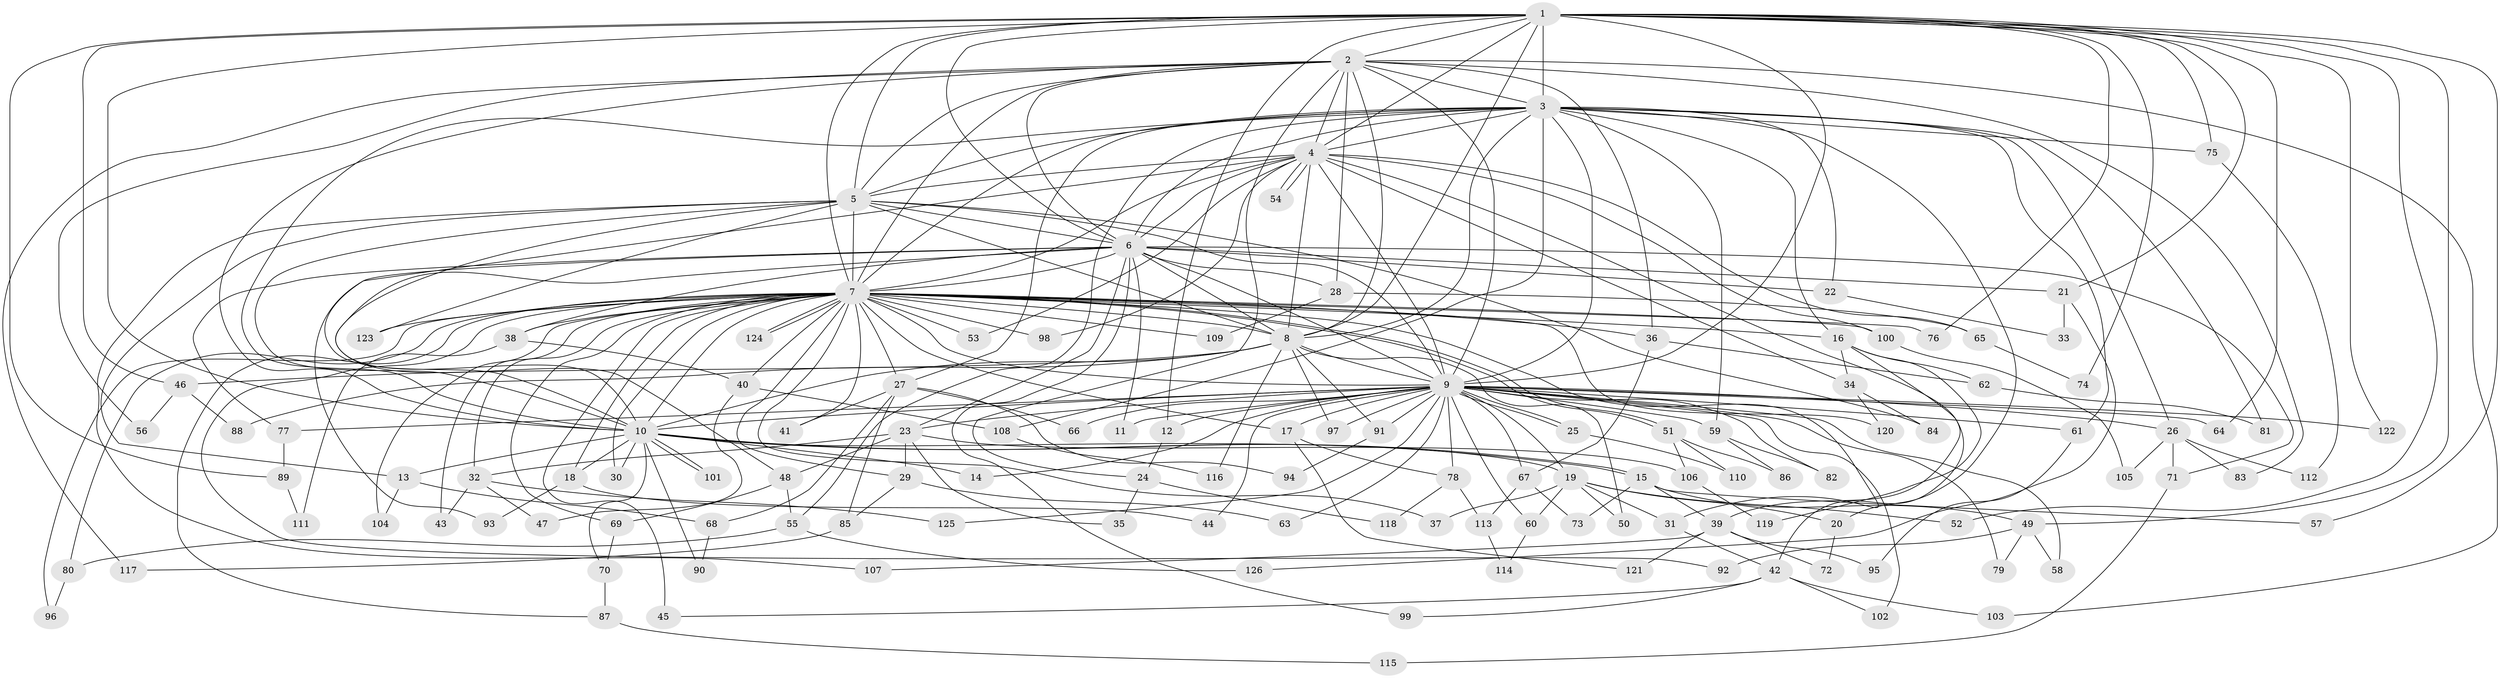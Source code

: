// coarse degree distribution, {23: 0.010869565217391304, 38: 0.010869565217391304, 19: 0.010869565217391304, 15: 0.010869565217391304, 14: 0.010869565217391304, 18: 0.021739130434782608, 32: 0.010869565217391304, 2: 0.4891304347826087, 3: 0.18478260869565216, 4: 0.11956521739130435, 10: 0.010869565217391304, 8: 0.021739130434782608, 9: 0.010869565217391304, 6: 0.021739130434782608, 7: 0.010869565217391304, 5: 0.03260869565217391, 1: 0.010869565217391304}
// Generated by graph-tools (version 1.1) at 2025/23/03/03/25 07:23:44]
// undirected, 126 vertices, 277 edges
graph export_dot {
graph [start="1"]
  node [color=gray90,style=filled];
  1;
  2;
  3;
  4;
  5;
  6;
  7;
  8;
  9;
  10;
  11;
  12;
  13;
  14;
  15;
  16;
  17;
  18;
  19;
  20;
  21;
  22;
  23;
  24;
  25;
  26;
  27;
  28;
  29;
  30;
  31;
  32;
  33;
  34;
  35;
  36;
  37;
  38;
  39;
  40;
  41;
  42;
  43;
  44;
  45;
  46;
  47;
  48;
  49;
  50;
  51;
  52;
  53;
  54;
  55;
  56;
  57;
  58;
  59;
  60;
  61;
  62;
  63;
  64;
  65;
  66;
  67;
  68;
  69;
  70;
  71;
  72;
  73;
  74;
  75;
  76;
  77;
  78;
  79;
  80;
  81;
  82;
  83;
  84;
  85;
  86;
  87;
  88;
  89;
  90;
  91;
  92;
  93;
  94;
  95;
  96;
  97;
  98;
  99;
  100;
  101;
  102;
  103;
  104;
  105;
  106;
  107;
  108;
  109;
  110;
  111;
  112;
  113;
  114;
  115;
  116;
  117;
  118;
  119;
  120;
  121;
  122;
  123;
  124;
  125;
  126;
  1 -- 2;
  1 -- 3;
  1 -- 4;
  1 -- 5;
  1 -- 6;
  1 -- 7;
  1 -- 8;
  1 -- 9;
  1 -- 10;
  1 -- 12;
  1 -- 21;
  1 -- 46;
  1 -- 49;
  1 -- 52;
  1 -- 57;
  1 -- 64;
  1 -- 74;
  1 -- 75;
  1 -- 76;
  1 -- 89;
  1 -- 122;
  2 -- 3;
  2 -- 4;
  2 -- 5;
  2 -- 6;
  2 -- 7;
  2 -- 8;
  2 -- 9;
  2 -- 10;
  2 -- 24;
  2 -- 28;
  2 -- 36;
  2 -- 56;
  2 -- 83;
  2 -- 103;
  2 -- 117;
  3 -- 4;
  3 -- 5;
  3 -- 6;
  3 -- 7;
  3 -- 8;
  3 -- 9;
  3 -- 10;
  3 -- 16;
  3 -- 20;
  3 -- 22;
  3 -- 26;
  3 -- 27;
  3 -- 55;
  3 -- 59;
  3 -- 61;
  3 -- 75;
  3 -- 81;
  3 -- 108;
  4 -- 5;
  4 -- 6;
  4 -- 7;
  4 -- 8;
  4 -- 9;
  4 -- 10;
  4 -- 34;
  4 -- 42;
  4 -- 53;
  4 -- 54;
  4 -- 54;
  4 -- 65;
  4 -- 98;
  4 -- 100;
  5 -- 6;
  5 -- 7;
  5 -- 8;
  5 -- 9;
  5 -- 10;
  5 -- 13;
  5 -- 48;
  5 -- 84;
  5 -- 107;
  5 -- 123;
  6 -- 7;
  6 -- 8;
  6 -- 9;
  6 -- 10;
  6 -- 11;
  6 -- 21;
  6 -- 22;
  6 -- 23;
  6 -- 28;
  6 -- 38;
  6 -- 71;
  6 -- 77;
  6 -- 93;
  6 -- 99;
  7 -- 8;
  7 -- 9;
  7 -- 10;
  7 -- 16;
  7 -- 17;
  7 -- 18;
  7 -- 27;
  7 -- 29;
  7 -- 30;
  7 -- 31;
  7 -- 32;
  7 -- 36;
  7 -- 37;
  7 -- 38;
  7 -- 40;
  7 -- 41;
  7 -- 43;
  7 -- 45;
  7 -- 51;
  7 -- 51;
  7 -- 53;
  7 -- 69;
  7 -- 76;
  7 -- 80;
  7 -- 87;
  7 -- 92;
  7 -- 96;
  7 -- 98;
  7 -- 100;
  7 -- 104;
  7 -- 109;
  7 -- 120;
  7 -- 123;
  7 -- 124;
  7 -- 124;
  8 -- 9;
  8 -- 10;
  8 -- 46;
  8 -- 50;
  8 -- 88;
  8 -- 91;
  8 -- 97;
  8 -- 116;
  9 -- 10;
  9 -- 11;
  9 -- 12;
  9 -- 14;
  9 -- 17;
  9 -- 19;
  9 -- 23;
  9 -- 25;
  9 -- 25;
  9 -- 26;
  9 -- 44;
  9 -- 58;
  9 -- 59;
  9 -- 60;
  9 -- 61;
  9 -- 63;
  9 -- 64;
  9 -- 66;
  9 -- 67;
  9 -- 77;
  9 -- 78;
  9 -- 79;
  9 -- 82;
  9 -- 91;
  9 -- 97;
  9 -- 102;
  9 -- 122;
  9 -- 125;
  10 -- 13;
  10 -- 14;
  10 -- 15;
  10 -- 15;
  10 -- 18;
  10 -- 19;
  10 -- 30;
  10 -- 70;
  10 -- 90;
  10 -- 101;
  10 -- 101;
  12 -- 24;
  13 -- 68;
  13 -- 104;
  15 -- 39;
  15 -- 49;
  15 -- 57;
  15 -- 73;
  16 -- 34;
  16 -- 39;
  16 -- 62;
  16 -- 119;
  17 -- 78;
  17 -- 121;
  18 -- 44;
  18 -- 93;
  19 -- 20;
  19 -- 31;
  19 -- 37;
  19 -- 50;
  19 -- 52;
  19 -- 60;
  20 -- 72;
  21 -- 33;
  21 -- 126;
  22 -- 33;
  23 -- 29;
  23 -- 32;
  23 -- 35;
  23 -- 48;
  23 -- 106;
  24 -- 35;
  24 -- 118;
  25 -- 110;
  26 -- 71;
  26 -- 83;
  26 -- 105;
  26 -- 112;
  27 -- 41;
  27 -- 66;
  27 -- 68;
  27 -- 85;
  27 -- 94;
  28 -- 65;
  28 -- 109;
  29 -- 63;
  29 -- 85;
  31 -- 42;
  32 -- 43;
  32 -- 47;
  32 -- 125;
  34 -- 84;
  34 -- 120;
  36 -- 62;
  36 -- 67;
  38 -- 40;
  38 -- 111;
  39 -- 72;
  39 -- 95;
  39 -- 107;
  39 -- 121;
  40 -- 47;
  40 -- 108;
  42 -- 45;
  42 -- 99;
  42 -- 102;
  42 -- 103;
  46 -- 56;
  46 -- 88;
  48 -- 55;
  48 -- 69;
  49 -- 58;
  49 -- 79;
  49 -- 92;
  51 -- 86;
  51 -- 106;
  51 -- 110;
  55 -- 80;
  55 -- 126;
  59 -- 82;
  59 -- 86;
  60 -- 114;
  61 -- 95;
  62 -- 81;
  65 -- 74;
  67 -- 73;
  67 -- 113;
  68 -- 90;
  69 -- 70;
  70 -- 87;
  71 -- 115;
  75 -- 112;
  77 -- 89;
  78 -- 113;
  78 -- 118;
  80 -- 96;
  85 -- 117;
  87 -- 115;
  89 -- 111;
  91 -- 94;
  100 -- 105;
  106 -- 119;
  108 -- 116;
  113 -- 114;
}
